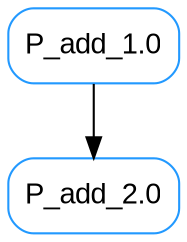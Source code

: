digraph test {
	graph [rankdir=TB]
	node [arrowsize=0.8 color="#2299FF" fontcolor="#DDD" fontname=Arial shape=box style=rounded]
	131581769448240 [label="P_add_2.0"]
	131581769448288 [label="P_add_1.0"]
	131581769448288 -> 131581769448240
	overlap=false
	fontsize=12
	bgcolor="#00000000"
}
